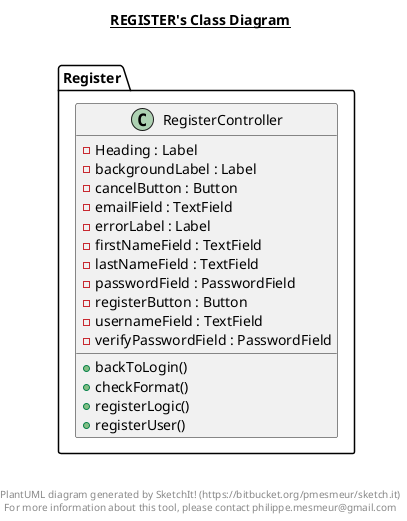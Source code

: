 @startuml

title __REGISTER's Class Diagram__\n

  namespace Register {
    class Register.RegisterController {
        - Heading : Label
        - backgroundLabel : Label
        - cancelButton : Button
        - emailField : TextField
        - errorLabel : Label
        - firstNameField : TextField
        - lastNameField : TextField
        - passwordField : PasswordField
        - registerButton : Button
        - usernameField : TextField
        - verifyPasswordField : PasswordField
        + backToLogin()
        + checkFormat()
        + registerLogic()
        + registerUser()
    }
  }
  



right footer


PlantUML diagram generated by SketchIt! (https://bitbucket.org/pmesmeur/sketch.it)
For more information about this tool, please contact philippe.mesmeur@gmail.com
endfooter

@enduml
